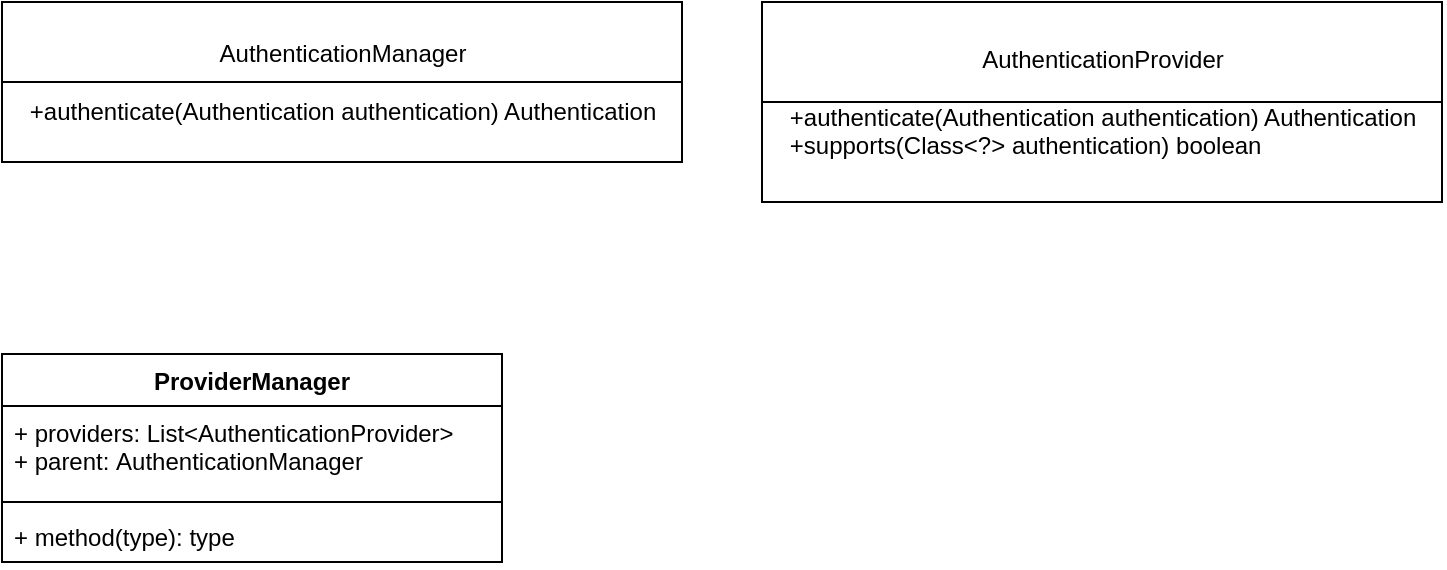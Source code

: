 <mxfile version="10.8.5" type="github"><diagram id="-CkmZ6RsP-RvpmJG7Ibo" name="认证Authentication"><mxGraphModel dx="840" dy="484" grid="1" gridSize="10" guides="1" tooltips="1" connect="1" arrows="1" fold="1" page="1" pageScale="1" pageWidth="827" pageHeight="1169" math="0" shadow="0"><root><mxCell id="0"/><mxCell id="1" parent="0"/><mxCell id="40xpipry9jx7CUjZbB5F-1" value="AuthenticationManager&lt;br&gt;&lt;br&gt;+authenticate(Authentication authentication) Authentication&lt;br&gt;" style="html=1;" parent="1" vertex="1"><mxGeometry x="150" y="50" width="340" height="80" as="geometry"/></mxCell><mxCell id="40xpipry9jx7CUjZbB5F-3" value="ProviderManager" style="swimlane;fontStyle=1;align=center;verticalAlign=top;childLayout=stackLayout;horizontal=1;startSize=26;horizontalStack=0;resizeParent=1;resizeParentMax=0;resizeLast=0;collapsible=1;marginBottom=0;" parent="1" vertex="1"><mxGeometry x="150" y="226" width="250" height="104" as="geometry"/></mxCell><mxCell id="40xpipry9jx7CUjZbB5F-4" value="+ providers: List&lt;AuthenticationProvider&gt;&#10;+ parent: AuthenticationManager&#10;" style="text;strokeColor=none;fillColor=none;align=left;verticalAlign=top;spacingLeft=4;spacingRight=4;overflow=hidden;rotatable=0;points=[[0,0.5],[1,0.5]];portConstraint=eastwest;" parent="40xpipry9jx7CUjZbB5F-3" vertex="1"><mxGeometry y="26" width="250" height="44" as="geometry"/></mxCell><mxCell id="40xpipry9jx7CUjZbB5F-5" value="" style="line;strokeWidth=1;fillColor=none;align=left;verticalAlign=middle;spacingTop=-1;spacingLeft=3;spacingRight=3;rotatable=0;labelPosition=right;points=[];portConstraint=eastwest;" parent="40xpipry9jx7CUjZbB5F-3" vertex="1"><mxGeometry y="70" width="250" height="8" as="geometry"/></mxCell><mxCell id="40xpipry9jx7CUjZbB5F-6" value="+ method(type): type" style="text;strokeColor=none;fillColor=none;align=left;verticalAlign=top;spacingLeft=4;spacingRight=4;overflow=hidden;rotatable=0;points=[[0,0.5],[1,0.5]];portConstraint=eastwest;" parent="40xpipry9jx7CUjZbB5F-3" vertex="1"><mxGeometry y="78" width="250" height="26" as="geometry"/></mxCell><mxCell id="40xpipry9jx7CUjZbB5F-7" value="AuthenticationProvider&lt;br&gt;&lt;br&gt;+authenticate(Authentication authentication) Authentication&lt;br&gt;&lt;div style=&quot;text-align: left&quot;&gt;&lt;span&gt;+supports(Class&amp;lt;?&amp;gt; authentication)&amp;nbsp;&lt;/span&gt;&lt;span&gt;boolean&amp;nbsp;&lt;/span&gt;&lt;/div&gt;" style="html=1;" parent="1" vertex="1"><mxGeometry x="530" y="50" width="340" height="100" as="geometry"/></mxCell><mxCell id="CA60B5KDpGv0K8LNzwlm-3" value="" style="endArrow=none;html=1;entryX=1;entryY=0.5;entryDx=0;entryDy=0;exitX=0;exitY=0.5;exitDx=0;exitDy=0;" edge="1" parent="1" source="40xpipry9jx7CUjZbB5F-7" target="40xpipry9jx7CUjZbB5F-7"><mxGeometry width="50" height="50" relative="1" as="geometry"><mxPoint x="530" y="130" as="sourcePoint"/><mxPoint x="580" y="90" as="targetPoint"/></mxGeometry></mxCell><mxCell id="CA60B5KDpGv0K8LNzwlm-4" value="" style="endArrow=none;html=1;entryX=1;entryY=0.5;entryDx=0;entryDy=0;exitX=0;exitY=0.5;exitDx=0;exitDy=0;" edge="1" parent="1"><mxGeometry width="50" height="50" relative="1" as="geometry"><mxPoint x="150" y="90" as="sourcePoint"/><mxPoint x="490" y="90" as="targetPoint"/></mxGeometry></mxCell></root></mxGraphModel></diagram><diagram id="KyUvReTBmut7l0fis422" name="授权Authorization"><mxGraphModel dx="840" dy="484" grid="1" gridSize="10" guides="1" tooltips="1" connect="1" arrows="1" fold="1" page="1" pageScale="1" pageWidth="827" pageHeight="1169" math="0" shadow="0"><root><mxCell id="oUlO757UqEjsQ21KL5Yx-0"/><mxCell id="oUlO757UqEjsQ21KL5Yx-1" parent="oUlO757UqEjsQ21KL5Yx-0"/><mxCell id="VzDfcAAwnABAX3o3z_Vr-0" value="AccessDecisionManager&lt;br&gt;&lt;br&gt;&lt;div style=&quot;text-align: left&quot;&gt;+decide(Authentication authentication, Object object,&lt;span&gt;Collection&amp;lt;ConfigAttribute&amp;gt; configAttributes)&lt;/span&gt;&lt;/div&gt;&lt;div style=&quot;text-align: left&quot;&gt;&lt;span&gt;+&lt;/span&gt;&lt;span&gt;supports(ConfigAttribute attribute) boolean&lt;/span&gt;&lt;/div&gt;&lt;div style=&quot;text-align: left&quot;&gt;&lt;span&gt;+&lt;/span&gt;&lt;span&gt;supports(Class&amp;lt;?&amp;gt; clazz) boolean&lt;/span&gt;&lt;/div&gt;" style="html=1;" vertex="1" parent="oUlO757UqEjsQ21KL5Yx-1"><mxGeometry x="140" y="50" width="550" height="80" as="geometry"/></mxCell><mxCell id="jGLnOE-brkjiyIOvOGNY-0" value="" style="line;strokeWidth=1;fillColor=none;align=left;verticalAlign=middle;spacingTop=-1;spacingLeft=3;spacingRight=3;rotatable=0;labelPosition=right;points=[];portConstraint=eastwest;" vertex="1" parent="oUlO757UqEjsQ21KL5Yx-1"><mxGeometry x="140" y="70" width="550" height="8" as="geometry"/></mxCell></root></mxGraphModel></diagram></mxfile>
